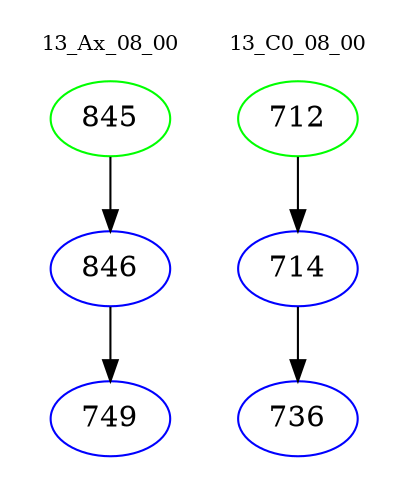 digraph{
subgraph cluster_0 {
color = white
label = "13_Ax_08_00";
fontsize=10;
T0_845 [label="845", color="green"]
T0_845 -> T0_846 [color="black"]
T0_846 [label="846", color="blue"]
T0_846 -> T0_749 [color="black"]
T0_749 [label="749", color="blue"]
}
subgraph cluster_1 {
color = white
label = "13_C0_08_00";
fontsize=10;
T1_712 [label="712", color="green"]
T1_712 -> T1_714 [color="black"]
T1_714 [label="714", color="blue"]
T1_714 -> T1_736 [color="black"]
T1_736 [label="736", color="blue"]
}
}
